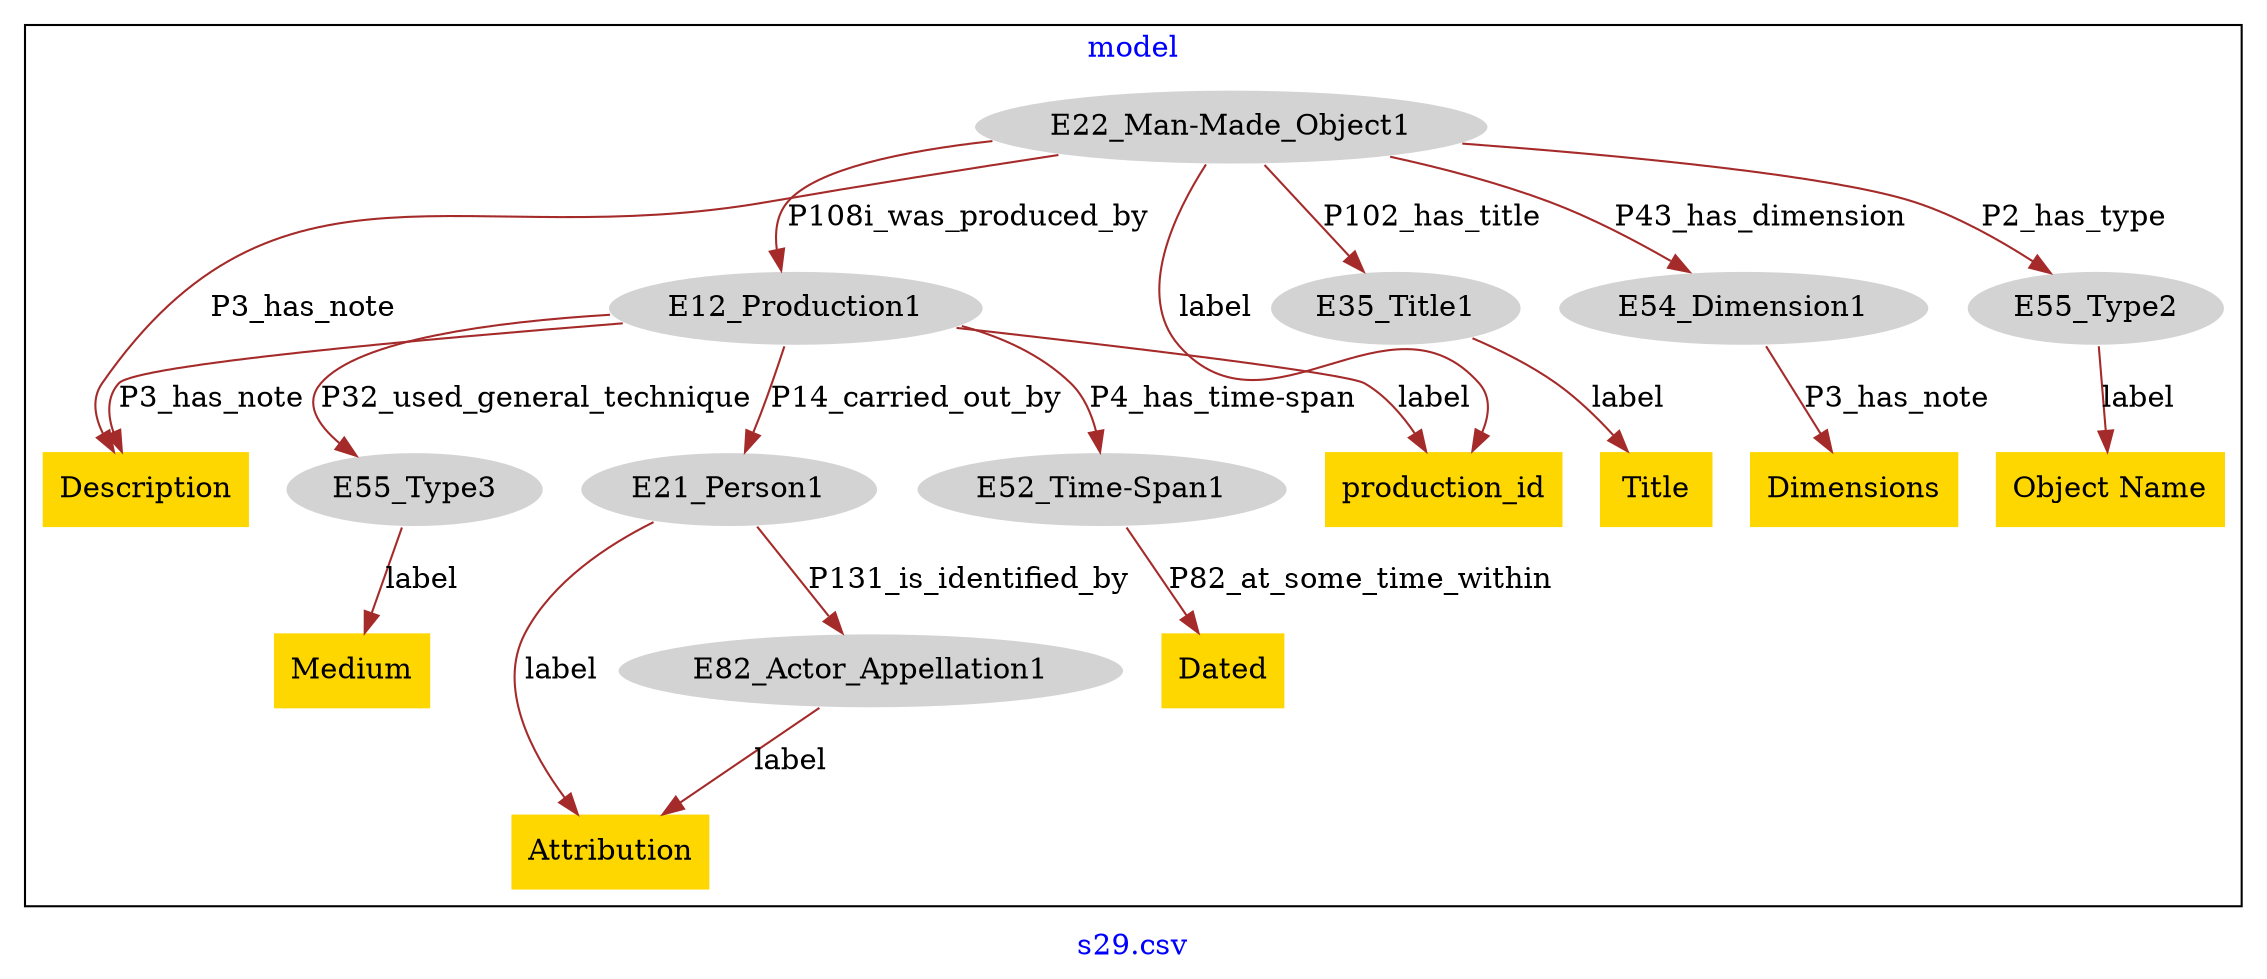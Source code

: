 digraph n0 {
fontcolor="blue"
remincross="true"
label="s29.csv"
subgraph cluster {
label="model"
n2[style="filled",color="white",fillcolor="lightgray",label="E12_Production1"];
n3[style="filled",color="white",fillcolor="lightgray",label="E21_Person1"];
n4[style="filled",color="white",fillcolor="lightgray",label="E52_Time-Span1"];
n5[style="filled",color="white",fillcolor="lightgray",label="E55_Type3"];
n6[style="filled",color="white",fillcolor="lightgray",label="E82_Actor_Appellation1"];
n7[style="filled",color="white",fillcolor="lightgray",label="E22_Man-Made_Object1"];
n8[style="filled",color="white",fillcolor="lightgray",label="E35_Title1"];
n9[style="filled",color="white",fillcolor="lightgray",label="E54_Dimension1"];
n10[style="filled",color="white",fillcolor="lightgray",label="E55_Type2"];
n11[shape="plaintext",style="filled",fillcolor="gold",label="Title"];
n12[shape="plaintext",style="filled",fillcolor="gold",label="Dated"];
n13[shape="plaintext",style="filled",fillcolor="gold",label="Attribution"];
n14[shape="plaintext",style="filled",fillcolor="gold",label="Object Name"];
n15[shape="plaintext",style="filled",fillcolor="gold",label="Description"];
n16[shape="plaintext",style="filled",fillcolor="gold",label="production_id"];
n17[shape="plaintext",style="filled",fillcolor="gold",label="Medium"];
n18[shape="plaintext",style="filled",fillcolor="gold",label="Dimensions"];
}
n2 -> n3[color="brown",fontcolor="black",label="P14_carried_out_by"]
n2 -> n4[color="brown",fontcolor="black",label="P4_has_time-span"]
n2 -> n5[color="brown",fontcolor="black",label="P32_used_general_technique"]
n3 -> n6[color="brown",fontcolor="black",label="P131_is_identified_by"]
n7 -> n2[color="brown",fontcolor="black",label="P108i_was_produced_by"]
n7 -> n8[color="brown",fontcolor="black",label="P102_has_title"]
n7 -> n9[color="brown",fontcolor="black",label="P43_has_dimension"]
n7 -> n10[color="brown",fontcolor="black",label="P2_has_type"]
n8 -> n11[color="brown",fontcolor="black",label="label"]
n4 -> n12[color="brown",fontcolor="black",label="P82_at_some_time_within"]
n6 -> n13[color="brown",fontcolor="black",label="label"]
n10 -> n14[color="brown",fontcolor="black",label="label"]
n7 -> n15[color="brown",fontcolor="black",label="P3_has_note"]
n2 -> n16[color="brown",fontcolor="black",label="label"]
n5 -> n17[color="brown",fontcolor="black",label="label"]
n9 -> n18[color="brown",fontcolor="black",label="P3_has_note"]
n2 -> n15[color="brown",fontcolor="black",label="P3_has_note"]
n7 -> n16[color="brown",fontcolor="black",label="label"]
n3 -> n13[color="brown",fontcolor="black",label="label"]
}

